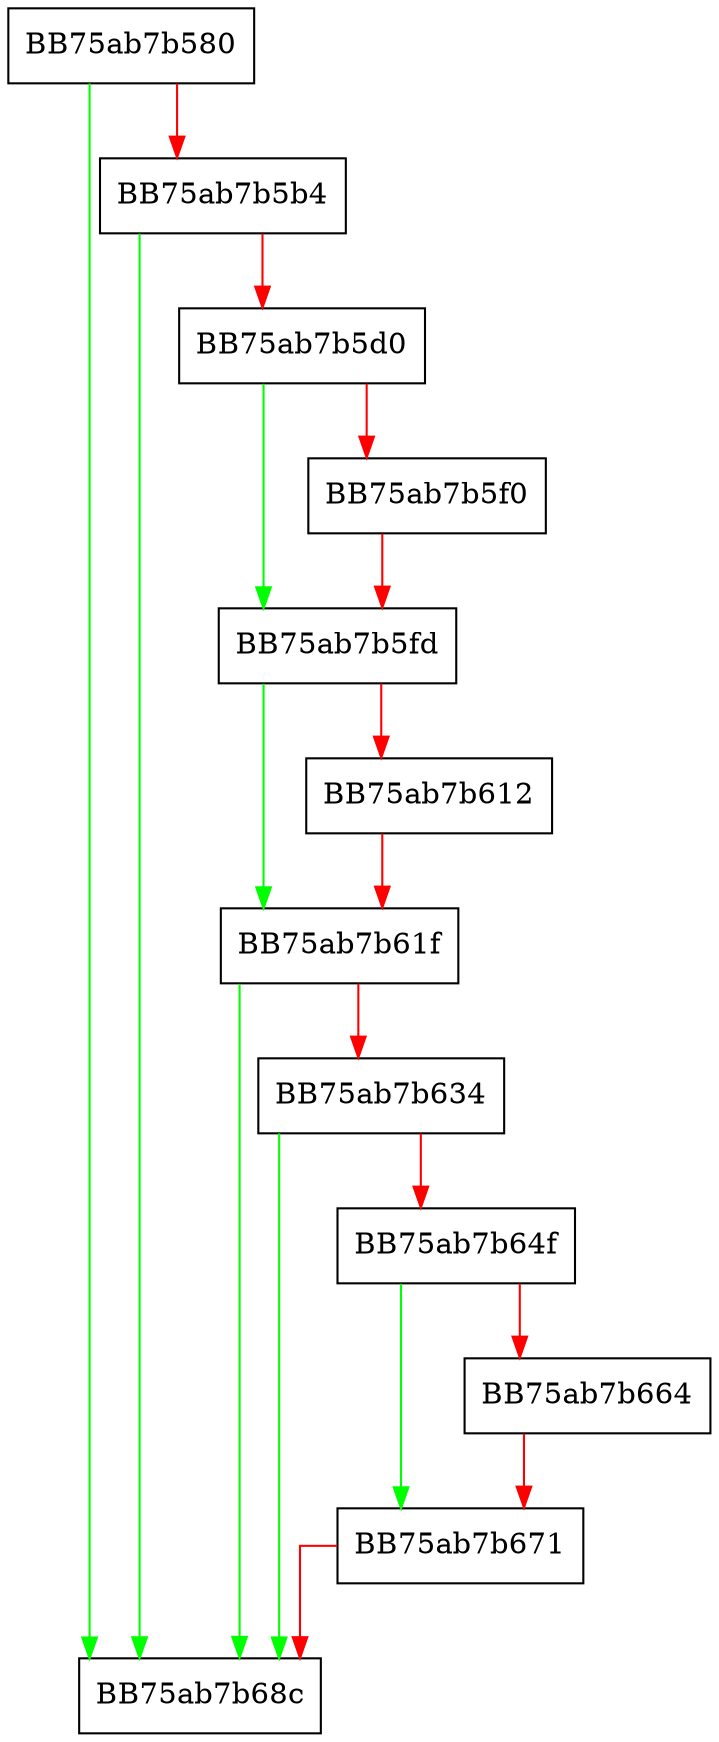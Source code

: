 digraph FromValueMap {
  node [shape="box"];
  graph [splines=ortho];
  BB75ab7b580 -> BB75ab7b68c [color="green"];
  BB75ab7b580 -> BB75ab7b5b4 [color="red"];
  BB75ab7b5b4 -> BB75ab7b68c [color="green"];
  BB75ab7b5b4 -> BB75ab7b5d0 [color="red"];
  BB75ab7b5d0 -> BB75ab7b5fd [color="green"];
  BB75ab7b5d0 -> BB75ab7b5f0 [color="red"];
  BB75ab7b5f0 -> BB75ab7b5fd [color="red"];
  BB75ab7b5fd -> BB75ab7b61f [color="green"];
  BB75ab7b5fd -> BB75ab7b612 [color="red"];
  BB75ab7b612 -> BB75ab7b61f [color="red"];
  BB75ab7b61f -> BB75ab7b68c [color="green"];
  BB75ab7b61f -> BB75ab7b634 [color="red"];
  BB75ab7b634 -> BB75ab7b68c [color="green"];
  BB75ab7b634 -> BB75ab7b64f [color="red"];
  BB75ab7b64f -> BB75ab7b671 [color="green"];
  BB75ab7b64f -> BB75ab7b664 [color="red"];
  BB75ab7b664 -> BB75ab7b671 [color="red"];
  BB75ab7b671 -> BB75ab7b68c [color="red"];
}